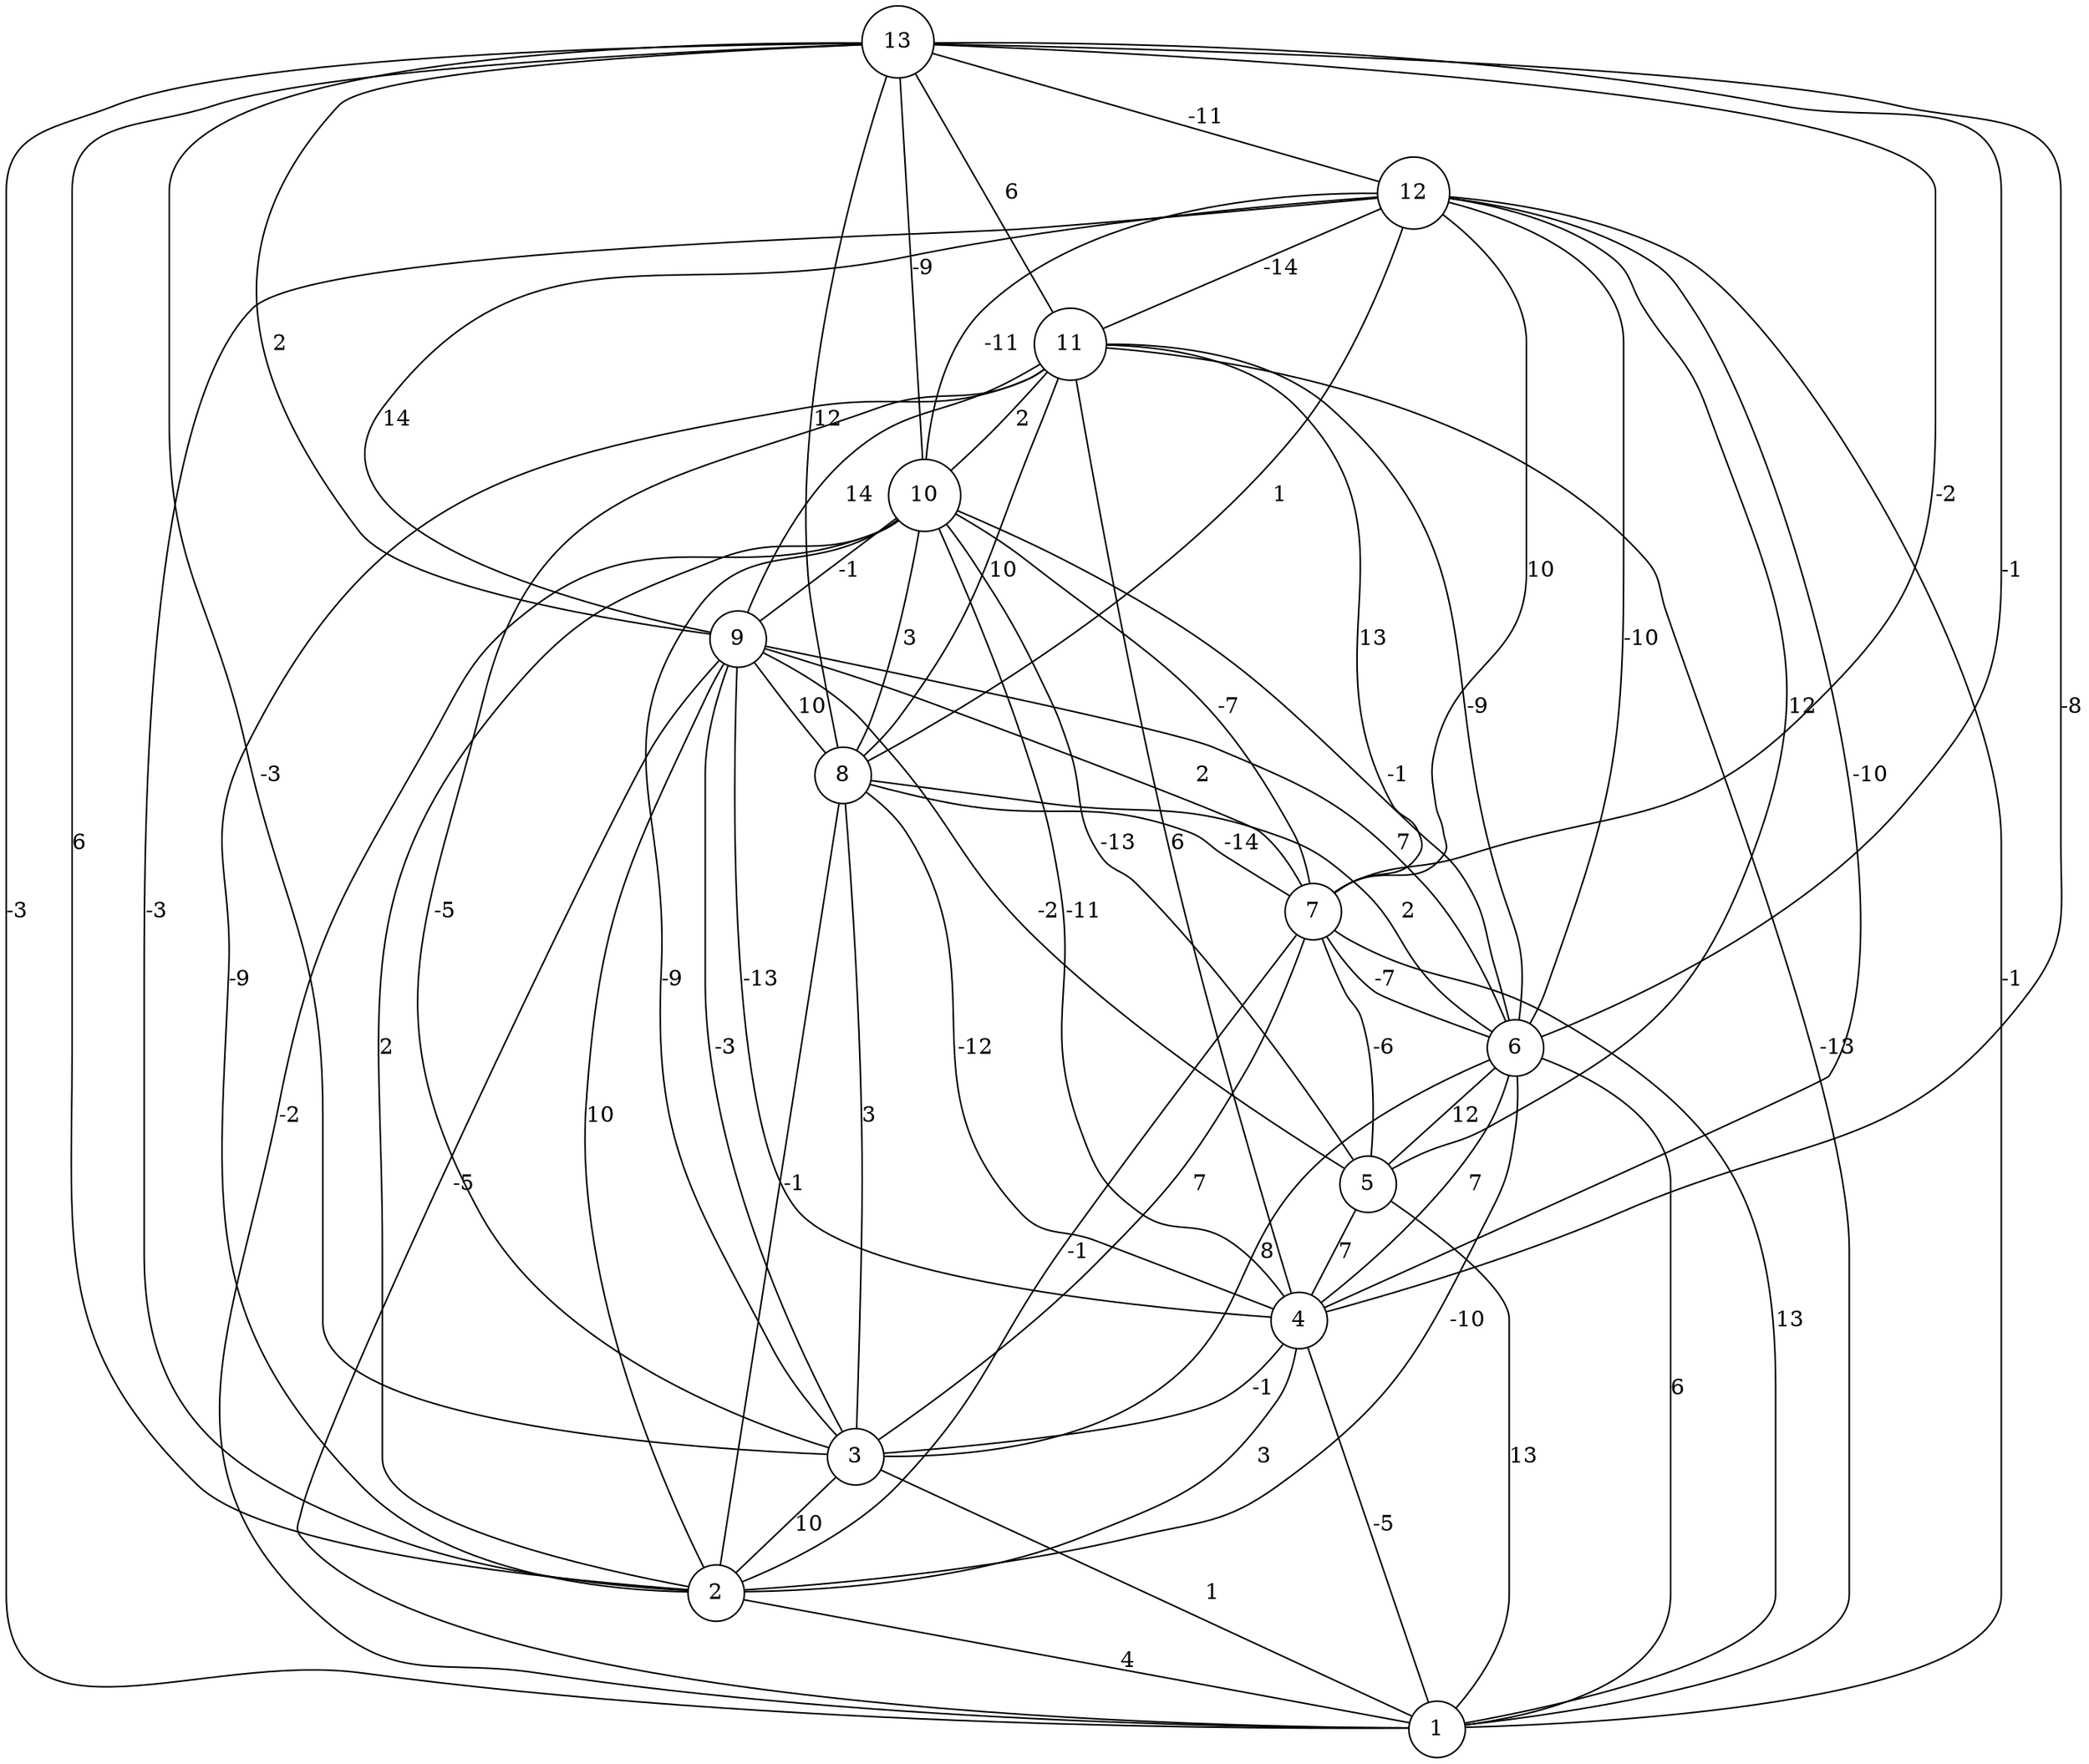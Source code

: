 graph { 
	 fontname="Helvetica,Arial,sans-serif" 
	 node [shape = circle]; 
	 13 -- 1 [label = "-3"];
	 13 -- 2 [label = "6"];
	 13 -- 3 [label = "-3"];
	 13 -- 4 [label = "-8"];
	 13 -- 6 [label = "-1"];
	 13 -- 7 [label = "-2"];
	 13 -- 8 [label = "12"];
	 13 -- 9 [label = "2"];
	 13 -- 10 [label = "-9"];
	 13 -- 11 [label = "6"];
	 13 -- 12 [label = "-11"];
	 12 -- 1 [label = "-1"];
	 12 -- 2 [label = "-3"];
	 12 -- 4 [label = "-10"];
	 12 -- 5 [label = "12"];
	 12 -- 6 [label = "-10"];
	 12 -- 7 [label = "10"];
	 12 -- 8 [label = "1"];
	 12 -- 9 [label = "14"];
	 12 -- 10 [label = "-11"];
	 12 -- 11 [label = "-14"];
	 11 -- 1 [label = "-13"];
	 11 -- 2 [label = "-9"];
	 11 -- 3 [label = "-5"];
	 11 -- 4 [label = "6"];
	 11 -- 6 [label = "-9"];
	 11 -- 7 [label = "13"];
	 11 -- 8 [label = "10"];
	 11 -- 9 [label = "14"];
	 11 -- 10 [label = "2"];
	 10 -- 1 [label = "-2"];
	 10 -- 2 [label = "2"];
	 10 -- 3 [label = "-9"];
	 10 -- 4 [label = "-11"];
	 10 -- 5 [label = "-13"];
	 10 -- 6 [label = "-1"];
	 10 -- 7 [label = "-7"];
	 10 -- 8 [label = "3"];
	 10 -- 9 [label = "-1"];
	 9 -- 1 [label = "-5"];
	 9 -- 2 [label = "10"];
	 9 -- 3 [label = "-3"];
	 9 -- 4 [label = "-13"];
	 9 -- 5 [label = "-2"];
	 9 -- 6 [label = "7"];
	 9 -- 7 [label = "2"];
	 9 -- 8 [label = "10"];
	 8 -- 2 [label = "-1"];
	 8 -- 3 [label = "3"];
	 8 -- 4 [label = "-12"];
	 8 -- 6 [label = "2"];
	 8 -- 7 [label = "-14"];
	 7 -- 1 [label = "13"];
	 7 -- 2 [label = "-1"];
	 7 -- 3 [label = "7"];
	 7 -- 5 [label = "-6"];
	 7 -- 6 [label = "-7"];
	 6 -- 1 [label = "6"];
	 6 -- 2 [label = "-10"];
	 6 -- 3 [label = "8"];
	 6 -- 4 [label = "7"];
	 6 -- 5 [label = "12"];
	 5 -- 1 [label = "13"];
	 5 -- 4 [label = "7"];
	 4 -- 1 [label = "-5"];
	 4 -- 2 [label = "3"];
	 4 -- 3 [label = "-1"];
	 3 -- 1 [label = "1"];
	 3 -- 2 [label = "10"];
	 2 -- 1 [label = "4"];
	 1;
	 2;
	 3;
	 4;
	 5;
	 6;
	 7;
	 8;
	 9;
	 10;
	 11;
	 12;
	 13;
}

